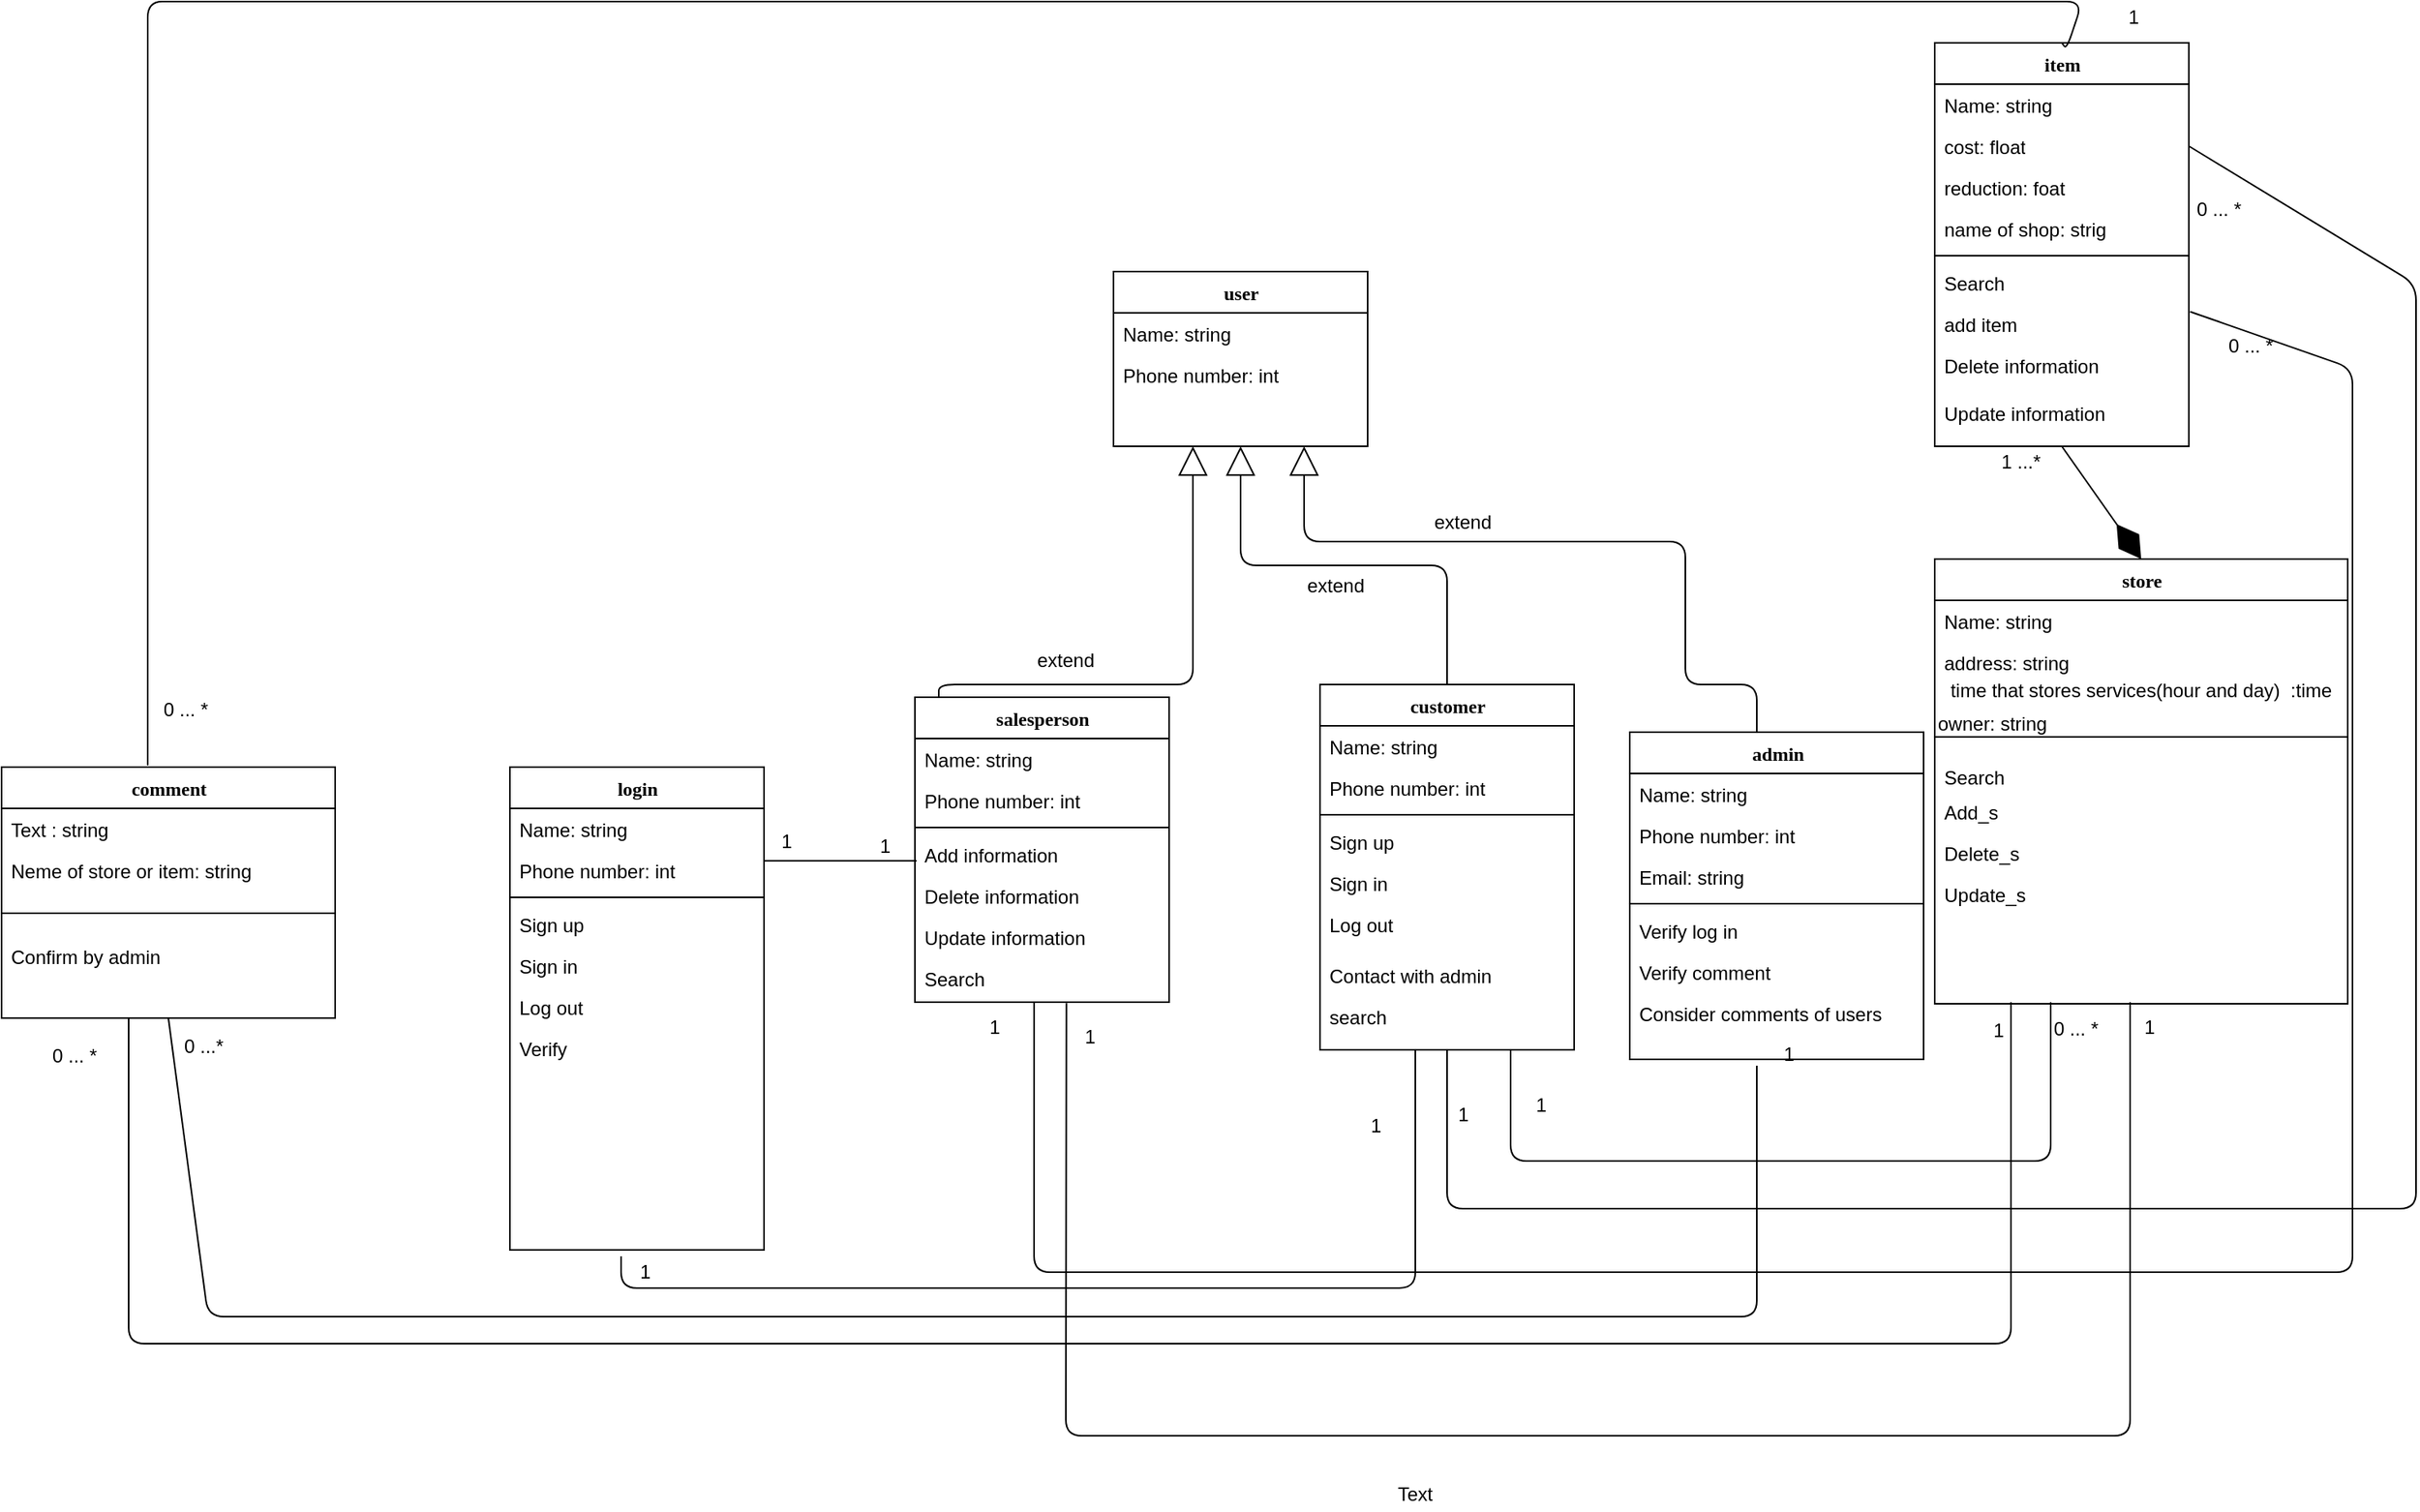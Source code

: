 <mxfile version="10.8.7" type="github"><diagram name="Page-1" id="9f46799a-70d6-7492-0946-bef42562c5a5"><mxGraphModel dx="1535" dy="638" grid="1" gridSize="10" guides="1" tooltips="1" connect="1" arrows="1" fold="1" page="1" pageScale="1" pageWidth="1100" pageHeight="850" background="#ffffff" math="0" shadow="0"><root><mxCell id="0"/><mxCell id="1" parent="0"/><mxCell id="78961159f06e98e8-43" value="user" style="swimlane;html=1;fontStyle=1;align=center;verticalAlign=top;childLayout=stackLayout;horizontal=1;startSize=26;horizontalStack=0;resizeParent=1;resizeLast=0;collapsible=1;marginBottom=0;swimlaneFillColor=#ffffff;rounded=0;shadow=0;comic=0;labelBackgroundColor=none;strokeColor=#000000;strokeWidth=1;fillColor=none;fontFamily=Verdana;fontSize=12;fontColor=#000000;" parent="1" vertex="1"><mxGeometry x="740" y="170" width="160" height="110" as="geometry"/></mxCell><mxCell id="78961159f06e98e8-44" value="Name: string" style="text;html=1;strokeColor=none;fillColor=none;align=left;verticalAlign=top;spacingLeft=4;spacingRight=4;whiteSpace=wrap;overflow=hidden;rotatable=0;points=[[0,0.5],[1,0.5]];portConstraint=eastwest;" parent="78961159f06e98e8-43" vertex="1"><mxGeometry y="26" width="160" height="26" as="geometry"/></mxCell><mxCell id="78961159f06e98e8-45" value="Phone number: int" style="text;html=1;strokeColor=none;fillColor=none;align=left;verticalAlign=top;spacingLeft=4;spacingRight=4;whiteSpace=wrap;overflow=hidden;rotatable=0;points=[[0,0.5],[1,0.5]];portConstraint=eastwest;" parent="78961159f06e98e8-43" vertex="1"><mxGeometry y="52" width="160" height="26" as="geometry"/></mxCell><mxCell id="78961159f06e98e8-56" value="comment" style="swimlane;html=1;fontStyle=1;align=center;verticalAlign=top;childLayout=stackLayout;horizontal=1;startSize=26;horizontalStack=0;resizeParent=1;resizeLast=0;collapsible=1;marginBottom=0;swimlaneFillColor=#ffffff;rounded=0;shadow=0;comic=0;labelBackgroundColor=none;strokeColor=#000000;strokeWidth=1;fillColor=none;fontFamily=Verdana;fontSize=12;fontColor=#000000;" parent="1" vertex="1"><mxGeometry x="40" y="482" width="210" height="158" as="geometry"/></mxCell><mxCell id="78961159f06e98e8-57" value="Text : string" style="text;html=1;strokeColor=none;fillColor=none;align=left;verticalAlign=top;spacingLeft=4;spacingRight=4;whiteSpace=wrap;overflow=hidden;rotatable=0;points=[[0,0.5],[1,0.5]];portConstraint=eastwest;" parent="78961159f06e98e8-56" vertex="1"><mxGeometry y="26" width="210" height="26" as="geometry"/></mxCell><mxCell id="78961159f06e98e8-58" value="Neme of store or item: string" style="text;html=1;strokeColor=none;fillColor=none;align=left;verticalAlign=top;spacingLeft=4;spacingRight=4;whiteSpace=wrap;overflow=hidden;rotatable=0;points=[[0,0.5],[1,0.5]];portConstraint=eastwest;" parent="78961159f06e98e8-56" vertex="1"><mxGeometry y="52" width="210" height="26" as="geometry"/></mxCell><mxCell id="78961159f06e98e8-64" value="" style="line;html=1;strokeWidth=1;fillColor=none;align=left;verticalAlign=middle;spacingTop=-1;spacingLeft=3;spacingRight=3;rotatable=0;labelPosition=right;points=[];portConstraint=eastwest;" parent="78961159f06e98e8-56" vertex="1"><mxGeometry y="78" width="210" height="28" as="geometry"/></mxCell><mxCell id="78961159f06e98e8-66" value="Confirm by admin" style="text;html=1;strokeColor=none;fillColor=none;align=left;verticalAlign=top;spacingLeft=4;spacingRight=4;whiteSpace=wrap;overflow=hidden;rotatable=0;points=[[0,0.5],[1,0.5]];portConstraint=eastwest;" parent="78961159f06e98e8-56" vertex="1"><mxGeometry y="106" width="210" height="26" as="geometry"/></mxCell><mxCell id="78961159f06e98e8-69" value="login" style="swimlane;html=1;fontStyle=1;align=center;verticalAlign=top;childLayout=stackLayout;horizontal=1;startSize=26;horizontalStack=0;resizeParent=1;resizeLast=0;collapsible=1;marginBottom=0;swimlaneFillColor=#ffffff;rounded=0;shadow=0;comic=0;labelBackgroundColor=none;strokeColor=#000000;strokeWidth=1;fillColor=none;fontFamily=Verdana;fontSize=12;fontColor=#000000;" parent="1" vertex="1"><mxGeometry x="360" y="482.0" width="160" height="304" as="geometry"/></mxCell><mxCell id="78961159f06e98e8-70" value="Name: string" style="text;html=1;strokeColor=none;fillColor=none;align=left;verticalAlign=top;spacingLeft=4;spacingRight=4;whiteSpace=wrap;overflow=hidden;rotatable=0;points=[[0,0.5],[1,0.5]];portConstraint=eastwest;" parent="78961159f06e98e8-69" vertex="1"><mxGeometry y="26" width="160" height="26" as="geometry"/></mxCell><mxCell id="78961159f06e98e8-71" value="Phone number: int" style="text;html=1;strokeColor=none;fillColor=none;align=left;verticalAlign=top;spacingLeft=4;spacingRight=4;whiteSpace=wrap;overflow=hidden;rotatable=0;points=[[0,0.5],[1,0.5]];portConstraint=eastwest;" parent="78961159f06e98e8-69" vertex="1"><mxGeometry y="52" width="160" height="26" as="geometry"/></mxCell><mxCell id="78961159f06e98e8-77" value="" style="line;html=1;strokeWidth=1;fillColor=none;align=left;verticalAlign=middle;spacingTop=-1;spacingLeft=3;spacingRight=3;rotatable=0;labelPosition=right;points=[];portConstraint=eastwest;" parent="78961159f06e98e8-69" vertex="1"><mxGeometry y="78" width="160" height="8" as="geometry"/></mxCell><mxCell id="78961159f06e98e8-78" value="Sign up" style="text;html=1;strokeColor=none;fillColor=none;align=left;verticalAlign=top;spacingLeft=4;spacingRight=4;whiteSpace=wrap;overflow=hidden;rotatable=0;points=[[0,0.5],[1,0.5]];portConstraint=eastwest;" parent="78961159f06e98e8-69" vertex="1"><mxGeometry y="86" width="160" height="26" as="geometry"/></mxCell><mxCell id="78961159f06e98e8-79" value="Sign in" style="text;html=1;strokeColor=none;fillColor=none;align=left;verticalAlign=top;spacingLeft=4;spacingRight=4;whiteSpace=wrap;overflow=hidden;rotatable=0;points=[[0,0.5],[1,0.5]];portConstraint=eastwest;" parent="78961159f06e98e8-69" vertex="1"><mxGeometry y="112" width="160" height="26" as="geometry"/></mxCell><mxCell id="78961159f06e98e8-80" value="Log out" style="text;html=1;strokeColor=none;fillColor=none;align=left;verticalAlign=top;spacingLeft=4;spacingRight=4;whiteSpace=wrap;overflow=hidden;rotatable=0;points=[[0,0.5],[1,0.5]];portConstraint=eastwest;" parent="78961159f06e98e8-69" vertex="1"><mxGeometry y="138" width="160" height="26" as="geometry"/></mxCell><mxCell id="78961159f06e98e8-81" value="Verify" style="text;html=1;strokeColor=none;fillColor=none;align=left;verticalAlign=top;spacingLeft=4;spacingRight=4;whiteSpace=wrap;overflow=hidden;rotatable=0;points=[[0,0.5],[1,0.5]];portConstraint=eastwest;" parent="78961159f06e98e8-69" vertex="1"><mxGeometry y="164" width="160" height="26" as="geometry"/></mxCell><mxCell id="78961159f06e98e8-128" style="edgeStyle=orthogonalEdgeStyle;html=1;labelBackgroundColor=none;startFill=0;startSize=8;endArrow=block;endFill=0;endSize=16;fontFamily=Verdana;fontSize=12;" parent="1" source="78961159f06e98e8-82" target="78961159f06e98e8-43" edge="1"><mxGeometry relative="1" as="geometry"><Array as="points"><mxPoint x="630" y="430"/><mxPoint x="790" y="430"/></Array></mxGeometry></mxCell><mxCell id="78961159f06e98e8-82" value="&lt;span&gt;salesperson&lt;/span&gt;" style="swimlane;html=1;fontStyle=1;align=center;verticalAlign=top;childLayout=stackLayout;horizontal=1;startSize=26;horizontalStack=0;resizeParent=1;resizeLast=0;collapsible=1;marginBottom=0;swimlaneFillColor=#ffffff;rounded=0;shadow=0;comic=0;labelBackgroundColor=none;strokeColor=#000000;strokeWidth=1;fillColor=none;fontFamily=Verdana;fontSize=12;fontColor=#000000;" parent="1" vertex="1"><mxGeometry x="615" y="438" width="160" height="192" as="geometry"/></mxCell><mxCell id="78961159f06e98e8-83" value="Name: string" style="text;html=1;strokeColor=none;fillColor=none;align=left;verticalAlign=top;spacingLeft=4;spacingRight=4;whiteSpace=wrap;overflow=hidden;rotatable=0;points=[[0,0.5],[1,0.5]];portConstraint=eastwest;" parent="78961159f06e98e8-82" vertex="1"><mxGeometry y="26" width="160" height="26" as="geometry"/></mxCell><mxCell id="78961159f06e98e8-84" value="Phone number: int" style="text;html=1;strokeColor=none;fillColor=none;align=left;verticalAlign=top;spacingLeft=4;spacingRight=4;whiteSpace=wrap;overflow=hidden;rotatable=0;points=[[0,0.5],[1,0.5]];portConstraint=eastwest;" parent="78961159f06e98e8-82" vertex="1"><mxGeometry y="52" width="160" height="26" as="geometry"/></mxCell><mxCell id="78961159f06e98e8-90" value="" style="line;html=1;strokeWidth=1;fillColor=none;align=left;verticalAlign=middle;spacingTop=-1;spacingLeft=3;spacingRight=3;rotatable=0;labelPosition=right;points=[];portConstraint=eastwest;" parent="78961159f06e98e8-82" vertex="1"><mxGeometry y="78" width="160" height="8" as="geometry"/></mxCell><mxCell id="78961159f06e98e8-91" value="Add information" style="text;html=1;strokeColor=none;fillColor=none;align=left;verticalAlign=top;spacingLeft=4;spacingRight=4;whiteSpace=wrap;overflow=hidden;rotatable=0;points=[[0,0.5],[1,0.5]];portConstraint=eastwest;" parent="78961159f06e98e8-82" vertex="1"><mxGeometry y="86" width="160" height="26" as="geometry"/></mxCell><mxCell id="78961159f06e98e8-94" value="Delete information&amp;nbsp;" style="text;html=1;strokeColor=none;fillColor=none;align=left;verticalAlign=top;spacingLeft=4;spacingRight=4;whiteSpace=wrap;overflow=hidden;rotatable=0;points=[[0,0.5],[1,0.5]];portConstraint=eastwest;" parent="78961159f06e98e8-82" vertex="1"><mxGeometry y="112" width="160" height="26" as="geometry"/></mxCell><mxCell id="QIvD7RXVzJK-XCh3ht9E-83" value="Update information" style="text;html=1;strokeColor=none;fillColor=none;align=left;verticalAlign=top;spacingLeft=4;spacingRight=4;whiteSpace=wrap;overflow=hidden;rotatable=0;points=[[0,0.5],[1,0.5]];portConstraint=eastwest;" parent="78961159f06e98e8-82" vertex="1"><mxGeometry y="138" width="160" height="26" as="geometry"/></mxCell><mxCell id="QIvD7RXVzJK-XCh3ht9E-82" value="Search" style="text;html=1;strokeColor=none;fillColor=none;align=left;verticalAlign=top;spacingLeft=4;spacingRight=4;whiteSpace=wrap;overflow=hidden;rotatable=0;points=[[0,0.5],[1,0.5]];portConstraint=eastwest;" parent="78961159f06e98e8-82" vertex="1"><mxGeometry y="164" width="160" height="26" as="geometry"/></mxCell><mxCell id="78961159f06e98e8-127" style="edgeStyle=orthogonalEdgeStyle;html=1;labelBackgroundColor=none;startFill=0;startSize=8;endArrow=block;endFill=0;endSize=16;fontFamily=Verdana;fontSize=12;" parent="1" source="78961159f06e98e8-95" target="78961159f06e98e8-43" edge="1"><mxGeometry relative="1" as="geometry"/></mxCell><mxCell id="78961159f06e98e8-95" value="customer" style="swimlane;html=1;fontStyle=1;align=center;verticalAlign=top;childLayout=stackLayout;horizontal=1;startSize=26;horizontalStack=0;resizeParent=1;resizeLast=0;collapsible=1;marginBottom=0;swimlaneFillColor=#ffffff;rounded=0;shadow=0;comic=0;labelBackgroundColor=none;strokeColor=#000000;strokeWidth=1;fillColor=none;fontFamily=Verdana;fontSize=12;fontColor=#000000;" parent="1" vertex="1"><mxGeometry x="870" y="430" width="160" height="230" as="geometry"/></mxCell><mxCell id="78961159f06e98e8-96" value="Name: string" style="text;html=1;strokeColor=none;fillColor=none;align=left;verticalAlign=top;spacingLeft=4;spacingRight=4;whiteSpace=wrap;overflow=hidden;rotatable=0;points=[[0,0.5],[1,0.5]];portConstraint=eastwest;" parent="78961159f06e98e8-95" vertex="1"><mxGeometry y="26" width="160" height="26" as="geometry"/></mxCell><mxCell id="78961159f06e98e8-97" value="Phone number: int" style="text;html=1;strokeColor=none;fillColor=none;align=left;verticalAlign=top;spacingLeft=4;spacingRight=4;whiteSpace=wrap;overflow=hidden;rotatable=0;points=[[0,0.5],[1,0.5]];portConstraint=eastwest;" parent="78961159f06e98e8-95" vertex="1"><mxGeometry y="52" width="160" height="26" as="geometry"/></mxCell><mxCell id="78961159f06e98e8-103" value="" style="line;html=1;strokeWidth=1;fillColor=none;align=left;verticalAlign=middle;spacingTop=-1;spacingLeft=3;spacingRight=3;rotatable=0;labelPosition=right;points=[];portConstraint=eastwest;" parent="78961159f06e98e8-95" vertex="1"><mxGeometry y="78" width="160" height="8" as="geometry"/></mxCell><mxCell id="78961159f06e98e8-104" value="Sign up" style="text;html=1;strokeColor=none;fillColor=none;align=left;verticalAlign=top;spacingLeft=4;spacingRight=4;whiteSpace=wrap;overflow=hidden;rotatable=0;points=[[0,0.5],[1,0.5]];portConstraint=eastwest;" parent="78961159f06e98e8-95" vertex="1"><mxGeometry y="86" width="160" height="26" as="geometry"/></mxCell><mxCell id="QIvD7RXVzJK-XCh3ht9E-78" value="Sign in" style="text;html=1;strokeColor=none;fillColor=none;align=left;verticalAlign=top;spacingLeft=4;spacingRight=4;whiteSpace=wrap;overflow=hidden;rotatable=0;points=[[0,0.5],[1,0.5]];portConstraint=eastwest;" parent="78961159f06e98e8-95" vertex="1"><mxGeometry y="112" width="160" height="26" as="geometry"/></mxCell><mxCell id="QIvD7RXVzJK-XCh3ht9E-79" value="Log out" style="text;html=1;strokeColor=none;fillColor=none;align=left;verticalAlign=top;spacingLeft=4;spacingRight=4;whiteSpace=wrap;overflow=hidden;rotatable=0;points=[[0,0.5],[1,0.5]];portConstraint=eastwest;" parent="78961159f06e98e8-95" vertex="1"><mxGeometry y="138" width="160" height="32" as="geometry"/></mxCell><mxCell id="QIvD7RXVzJK-XCh3ht9E-80" value="Contact with admin&amp;nbsp;" style="text;html=1;strokeColor=none;fillColor=none;align=left;verticalAlign=top;spacingLeft=4;spacingRight=4;whiteSpace=wrap;overflow=hidden;rotatable=0;points=[[0,0.5],[1,0.5]];portConstraint=eastwest;" parent="78961159f06e98e8-95" vertex="1"><mxGeometry y="170" width="160" height="26" as="geometry"/></mxCell><mxCell id="QIvD7RXVzJK-XCh3ht9E-81" value="search" style="text;html=1;strokeColor=none;fillColor=none;align=left;verticalAlign=top;spacingLeft=4;spacingRight=4;whiteSpace=wrap;overflow=hidden;rotatable=0;points=[[0,0.5],[1,0.5]];portConstraint=eastwest;" parent="78961159f06e98e8-95" vertex="1"><mxGeometry y="196" width="160" height="26" as="geometry"/></mxCell><mxCell id="78961159f06e98e8-126" style="edgeStyle=orthogonalEdgeStyle;html=1;labelBackgroundColor=none;startFill=0;startSize=8;endArrow=block;endFill=0;endSize=16;fontFamily=Verdana;fontSize=12;entryX=0.75;entryY=1;entryDx=0;entryDy=0;" parent="1" source="78961159f06e98e8-108" target="78961159f06e98e8-43" edge="1"><mxGeometry relative="1" as="geometry"><Array as="points"><mxPoint x="1145" y="430"/><mxPoint x="1100" y="430"/><mxPoint x="1100" y="340"/><mxPoint x="860" y="340"/></Array><mxPoint x="1100" y="310" as="targetPoint"/></mxGeometry></mxCell><mxCell id="78961159f06e98e8-108" value="admin" style="swimlane;html=1;fontStyle=1;align=center;verticalAlign=top;childLayout=stackLayout;horizontal=1;startSize=26;horizontalStack=0;resizeParent=1;resizeLast=0;collapsible=1;marginBottom=0;swimlaneFillColor=#ffffff;rounded=0;shadow=0;comic=0;labelBackgroundColor=none;strokeColor=#000000;strokeWidth=1;fillColor=none;fontFamily=Verdana;fontSize=12;fontColor=#000000;" parent="1" vertex="1"><mxGeometry x="1065" y="460" width="185" height="206" as="geometry"/></mxCell><mxCell id="78961159f06e98e8-109" value="Name: string" style="text;html=1;strokeColor=none;fillColor=none;align=left;verticalAlign=top;spacingLeft=4;spacingRight=4;whiteSpace=wrap;overflow=hidden;rotatable=0;points=[[0,0.5],[1,0.5]];portConstraint=eastwest;" parent="78961159f06e98e8-108" vertex="1"><mxGeometry y="26" width="185" height="26" as="geometry"/></mxCell><mxCell id="QIvD7RXVzJK-XCh3ht9E-76" value="Phone number: int" style="text;html=1;strokeColor=none;fillColor=none;align=left;verticalAlign=top;spacingLeft=4;spacingRight=4;whiteSpace=wrap;overflow=hidden;rotatable=0;points=[[0,0.5],[1,0.5]];portConstraint=eastwest;" parent="78961159f06e98e8-108" vertex="1"><mxGeometry y="52" width="185" height="26" as="geometry"/></mxCell><mxCell id="78961159f06e98e8-110" value="Email: string" style="text;html=1;strokeColor=none;fillColor=none;align=left;verticalAlign=top;spacingLeft=4;spacingRight=4;whiteSpace=wrap;overflow=hidden;rotatable=0;points=[[0,0.5],[1,0.5]];portConstraint=eastwest;" parent="78961159f06e98e8-108" vertex="1"><mxGeometry y="78" width="185" height="26" as="geometry"/></mxCell><mxCell id="78961159f06e98e8-116" value="" style="line;html=1;strokeWidth=1;fillColor=none;align=left;verticalAlign=middle;spacingTop=-1;spacingLeft=3;spacingRight=3;rotatable=0;labelPosition=right;points=[];portConstraint=eastwest;" parent="78961159f06e98e8-108" vertex="1"><mxGeometry y="104" width="185" height="8" as="geometry"/></mxCell><mxCell id="78961159f06e98e8-117" value="Verify log in&amp;nbsp;" style="text;html=1;strokeColor=none;fillColor=none;align=left;verticalAlign=top;spacingLeft=4;spacingRight=4;whiteSpace=wrap;overflow=hidden;rotatable=0;points=[[0,0.5],[1,0.5]];portConstraint=eastwest;" parent="78961159f06e98e8-108" vertex="1"><mxGeometry y="112" width="185" height="26" as="geometry"/></mxCell><mxCell id="78961159f06e98e8-120" value="Verify comment" style="text;html=1;strokeColor=none;fillColor=none;align=left;verticalAlign=top;spacingLeft=4;spacingRight=4;whiteSpace=wrap;overflow=hidden;rotatable=0;points=[[0,0.5],[1,0.5]];portConstraint=eastwest;" parent="78961159f06e98e8-108" vertex="1"><mxGeometry y="138" width="185" height="26" as="geometry"/></mxCell><mxCell id="QIvD7RXVzJK-XCh3ht9E-77" value="Consider comments of users&amp;nbsp;" style="text;html=1;strokeColor=none;fillColor=none;align=left;verticalAlign=top;spacingLeft=4;spacingRight=4;whiteSpace=wrap;overflow=hidden;rotatable=0;points=[[0,0.5],[1,0.5]];portConstraint=eastwest;" parent="78961159f06e98e8-108" vertex="1"><mxGeometry y="164" width="185" height="26" as="geometry"/></mxCell><mxCell id="sHdaOIg7jALy8A1uufnb-1" value="store" style="swimlane;html=1;fontStyle=1;align=center;verticalAlign=top;childLayout=stackLayout;horizontal=1;startSize=26;horizontalStack=0;resizeParent=1;resizeLast=0;collapsible=1;marginBottom=0;swimlaneFillColor=#ffffff;rounded=0;shadow=0;comic=0;labelBackgroundColor=none;strokeColor=#000000;strokeWidth=1;fillColor=none;fontFamily=Verdana;fontSize=12;fontColor=#000000;" parent="1" vertex="1"><mxGeometry x="1257" y="351" width="260" height="280" as="geometry"/></mxCell><mxCell id="sHdaOIg7jALy8A1uufnb-2" value="Name: string&amp;nbsp;" style="text;html=1;strokeColor=none;fillColor=none;align=left;verticalAlign=top;spacingLeft=4;spacingRight=4;whiteSpace=wrap;overflow=hidden;rotatable=0;points=[[0,0.5],[1,0.5]];portConstraint=eastwest;" parent="sHdaOIg7jALy8A1uufnb-1" vertex="1"><mxGeometry y="26" width="260" height="26" as="geometry"/></mxCell><mxCell id="sHdaOIg7jALy8A1uufnb-3" value="address: string&lt;br&gt;&lt;br&gt;&lt;br&gt;&lt;br&gt;" style="text;html=1;strokeColor=none;fillColor=none;align=left;verticalAlign=top;spacingLeft=4;spacingRight=4;whiteSpace=wrap;overflow=hidden;rotatable=0;points=[[0,0.5],[1,0.5]];portConstraint=eastwest;" parent="sHdaOIg7jALy8A1uufnb-1" vertex="1"><mxGeometry y="52" width="260" height="28" as="geometry"/></mxCell><mxCell id="QIvD7RXVzJK-XCh3ht9E-44" value="&lt;div style=&quot;text-align: right&quot;&gt;&lt;span style=&quot;text-align: left&quot;&gt;time that stores services(hour and day)&amp;nbsp; :time&lt;/span&gt;&lt;br&gt;&lt;/div&gt;&lt;div style=&quot;text-align: right&quot;&gt;&lt;br&gt;&lt;/div&gt;" style="text;html=1;strokeColor=none;fillColor=none;align=center;verticalAlign=middle;whiteSpace=wrap;rounded=0;" parent="sHdaOIg7jALy8A1uufnb-1" vertex="1"><mxGeometry y="80" width="260" height="20" as="geometry"/></mxCell><mxCell id="sHdaOIg7jALy8A1uufnb-4" value="" style="line;html=1;strokeWidth=1;fillColor=none;align=left;verticalAlign=middle;spacingTop=-1;spacingLeft=3;spacingRight=3;rotatable=0;labelPosition=right;points=[];portConstraint=eastwest;" parent="sHdaOIg7jALy8A1uufnb-1" vertex="1"><mxGeometry y="100" width="260" height="24" as="geometry"/></mxCell><mxCell id="sHdaOIg7jALy8A1uufnb-5" value="Search" style="text;html=1;strokeColor=none;fillColor=none;align=left;verticalAlign=top;spacingLeft=4;spacingRight=4;whiteSpace=wrap;overflow=hidden;rotatable=0;points=[[0,0.5],[1,0.5]];portConstraint=eastwest;" parent="sHdaOIg7jALy8A1uufnb-1" vertex="1"><mxGeometry y="124" width="260" height="22" as="geometry"/></mxCell><mxCell id="sHdaOIg7jALy8A1uufnb-6" value="Add_s" style="text;html=1;strokeColor=none;fillColor=none;align=left;verticalAlign=top;spacingLeft=4;spacingRight=4;whiteSpace=wrap;overflow=hidden;rotatable=0;points=[[0,0.5],[1,0.5]];portConstraint=eastwest;" parent="sHdaOIg7jALy8A1uufnb-1" vertex="1"><mxGeometry y="146" width="260" height="26" as="geometry"/></mxCell><mxCell id="QIvD7RXVzJK-XCh3ht9E-49" value="Delete_s" style="text;html=1;strokeColor=none;fillColor=none;align=left;verticalAlign=top;spacingLeft=4;spacingRight=4;whiteSpace=wrap;overflow=hidden;rotatable=0;points=[[0,0.5],[1,0.5]];portConstraint=eastwest;" parent="sHdaOIg7jALy8A1uufnb-1" vertex="1"><mxGeometry y="172" width="260" height="26" as="geometry"/></mxCell><mxCell id="QIvD7RXVzJK-XCh3ht9E-48" value="Update_s" style="text;html=1;strokeColor=none;fillColor=none;align=left;verticalAlign=top;spacingLeft=4;spacingRight=4;whiteSpace=wrap;overflow=hidden;rotatable=0;points=[[0,0.5],[1,0.5]];portConstraint=eastwest;" parent="sHdaOIg7jALy8A1uufnb-1" vertex="1"><mxGeometry y="198" width="260" height="26" as="geometry"/></mxCell><mxCell id="sHdaOIg7jALy8A1uufnb-7" value="item" style="swimlane;html=1;fontStyle=1;align=center;verticalAlign=top;childLayout=stackLayout;horizontal=1;startSize=26;horizontalStack=0;resizeParent=1;resizeLast=0;collapsible=1;marginBottom=0;swimlaneFillColor=#ffffff;rounded=0;shadow=0;comic=0;labelBackgroundColor=none;strokeColor=#000000;strokeWidth=1;fillColor=none;fontFamily=Verdana;fontSize=12;fontColor=#000000;" parent="1" vertex="1"><mxGeometry x="1257" y="26" width="160" height="254" as="geometry"/></mxCell><mxCell id="sHdaOIg7jALy8A1uufnb-8" value="Name: string&amp;nbsp;" style="text;html=1;strokeColor=none;fillColor=none;align=left;verticalAlign=top;spacingLeft=4;spacingRight=4;whiteSpace=wrap;overflow=hidden;rotatable=0;points=[[0,0.5],[1,0.5]];portConstraint=eastwest;" parent="sHdaOIg7jALy8A1uufnb-7" vertex="1"><mxGeometry y="26" width="160" height="26" as="geometry"/></mxCell><mxCell id="sHdaOIg7jALy8A1uufnb-9" value="cost: float" style="text;html=1;strokeColor=none;fillColor=none;align=left;verticalAlign=top;spacingLeft=4;spacingRight=4;whiteSpace=wrap;overflow=hidden;rotatable=0;points=[[0,0.5],[1,0.5]];portConstraint=eastwest;" parent="sHdaOIg7jALy8A1uufnb-7" vertex="1"><mxGeometry y="52" width="160" height="26" as="geometry"/></mxCell><mxCell id="QIvD7RXVzJK-XCh3ht9E-52" value="reduction: foat" style="text;html=1;strokeColor=none;fillColor=none;align=left;verticalAlign=top;spacingLeft=4;spacingRight=4;whiteSpace=wrap;overflow=hidden;rotatable=0;points=[[0,0.5],[1,0.5]];portConstraint=eastwest;" parent="sHdaOIg7jALy8A1uufnb-7" vertex="1"><mxGeometry y="78" width="160" height="26" as="geometry"/></mxCell><mxCell id="QIvD7RXVzJK-XCh3ht9E-58" value="name of shop: strig" style="text;html=1;strokeColor=none;fillColor=none;align=left;verticalAlign=top;spacingLeft=4;spacingRight=4;whiteSpace=wrap;overflow=hidden;rotatable=0;points=[[0,0.5],[1,0.5]];portConstraint=eastwest;" parent="sHdaOIg7jALy8A1uufnb-7" vertex="1"><mxGeometry y="104" width="160" height="26" as="geometry"/></mxCell><mxCell id="sHdaOIg7jALy8A1uufnb-10" value="" style="line;html=1;strokeWidth=1;fillColor=none;align=left;verticalAlign=middle;spacingTop=-1;spacingLeft=3;spacingRight=3;rotatable=0;labelPosition=right;points=[];portConstraint=eastwest;" parent="sHdaOIg7jALy8A1uufnb-7" vertex="1"><mxGeometry y="130" width="160" height="8" as="geometry"/></mxCell><mxCell id="sHdaOIg7jALy8A1uufnb-11" value="Search&amp;nbsp;" style="text;html=1;strokeColor=none;fillColor=none;align=left;verticalAlign=top;spacingLeft=4;spacingRight=4;whiteSpace=wrap;overflow=hidden;rotatable=0;points=[[0,0.5],[1,0.5]];portConstraint=eastwest;" parent="sHdaOIg7jALy8A1uufnb-7" vertex="1"><mxGeometry y="138" width="160" height="26" as="geometry"/></mxCell><mxCell id="sHdaOIg7jALy8A1uufnb-12" value="add item" style="text;html=1;strokeColor=none;fillColor=none;align=left;verticalAlign=top;spacingLeft=4;spacingRight=4;whiteSpace=wrap;overflow=hidden;rotatable=0;points=[[0,0.5],[1,0.5]];portConstraint=eastwest;" parent="sHdaOIg7jALy8A1uufnb-7" vertex="1"><mxGeometry y="164" width="160" height="26" as="geometry"/></mxCell><mxCell id="QIvD7RXVzJK-XCh3ht9E-72" value="Delete information" style="text;html=1;strokeColor=none;fillColor=none;align=left;verticalAlign=top;spacingLeft=4;spacingRight=4;whiteSpace=wrap;overflow=hidden;rotatable=0;points=[[0,0.5],[1,0.5]];portConstraint=eastwest;" parent="sHdaOIg7jALy8A1uufnb-7" vertex="1"><mxGeometry y="190" width="160" height="30" as="geometry"/></mxCell><mxCell id="QIvD7RXVzJK-XCh3ht9E-70" value="Update information&amp;nbsp;" style="text;html=1;strokeColor=none;fillColor=none;align=left;verticalAlign=top;spacingLeft=4;spacingRight=4;whiteSpace=wrap;overflow=hidden;rotatable=0;points=[[0,0.5],[1,0.5]];portConstraint=eastwest;" parent="sHdaOIg7jALy8A1uufnb-7" vertex="1"><mxGeometry y="220" width="160" height="30" as="geometry"/></mxCell><mxCell id="sHdaOIg7jALy8A1uufnb-25" value="" style="endArrow=diamondThin;endFill=1;endSize=24;html=1;entryX=0.5;entryY=0;entryDx=0;entryDy=0;exitX=0.5;exitY=1;exitDx=0;exitDy=0;" parent="1" source="sHdaOIg7jALy8A1uufnb-7" target="sHdaOIg7jALy8A1uufnb-1" edge="1"><mxGeometry width="160" relative="1" as="geometry"><mxPoint x="1240" y="370" as="sourcePoint"/><mxPoint x="1400" y="370" as="targetPoint"/></mxGeometry></mxCell><mxCell id="sHdaOIg7jALy8A1uufnb-26" value="1 ...*" style="text;html=1;resizable=0;points=[];autosize=1;align=left;verticalAlign=top;spacingTop=-4;" parent="1" vertex="1"><mxGeometry x="1297" y="280" width="40" height="20" as="geometry"/></mxCell><mxCell id="sHdaOIg7jALy8A1uufnb-28" value="" style="endArrow=none;html=1;exitX=0.5;exitY=1;exitDx=0;exitDy=0;entryX=1;entryY=0.5;entryDx=0;entryDy=0;" parent="1" source="78961159f06e98e8-95" target="sHdaOIg7jALy8A1uufnb-9" edge="1"><mxGeometry width="50" height="50" relative="1" as="geometry"><mxPoint x="1420" y="717" as="sourcePoint"/><mxPoint x="1490" y="270" as="targetPoint"/><Array as="points"><mxPoint x="950" y="760"/><mxPoint x="1560" y="760"/><mxPoint x="1560" y="178"/></Array></mxGeometry></mxCell><mxCell id="QIvD7RXVzJK-XCh3ht9E-1" value="extend" style="text;html=1;resizable=0;points=[];autosize=1;align=left;verticalAlign=top;spacingTop=-4;" parent="1" vertex="1"><mxGeometry x="940" y="318" width="50" height="20" as="geometry"/></mxCell><mxCell id="QIvD7RXVzJK-XCh3ht9E-2" value="extend" style="text;html=1;resizable=0;points=[];autosize=1;align=left;verticalAlign=top;spacingTop=-4;" parent="1" vertex="1"><mxGeometry x="690" y="405" width="50" height="20" as="geometry"/></mxCell><mxCell id="QIvD7RXVzJK-XCh3ht9E-3" value="extend" style="text;html=1;resizable=0;points=[];autosize=1;align=left;verticalAlign=top;spacingTop=-4;" parent="1" vertex="1"><mxGeometry x="860" y="358" width="50" height="20" as="geometry"/></mxCell><mxCell id="QIvD7RXVzJK-XCh3ht9E-5" value="1" style="text;html=1;resizable=0;points=[];autosize=1;align=left;verticalAlign=top;spacingTop=-4;" parent="1" vertex="1"><mxGeometry x="955" y="691" width="20" height="20" as="geometry"/></mxCell><mxCell id="QIvD7RXVzJK-XCh3ht9E-6" value="0 ... *" style="text;html=1;resizable=0;points=[];autosize=1;align=left;verticalAlign=top;spacingTop=-4;" parent="1" vertex="1"><mxGeometry x="1420" y="121" width="40" height="20" as="geometry"/></mxCell><mxCell id="QIvD7RXVzJK-XCh3ht9E-7" value="" style="endArrow=none;html=1;exitX=0.75;exitY=1;exitDx=0;exitDy=0;" parent="1" source="78961159f06e98e8-95" edge="1"><mxGeometry width="50" height="50" relative="1" as="geometry"><mxPoint x="1075" y="719" as="sourcePoint"/><mxPoint x="1330" y="630" as="targetPoint"/><Array as="points"><mxPoint x="990" y="730"/><mxPoint x="1330" y="730"/></Array></mxGeometry></mxCell><mxCell id="QIvD7RXVzJK-XCh3ht9E-8" value="" style="endArrow=none;html=1;exitX=0.5;exitY=1;exitDx=0;exitDy=0;" parent="1" source="78961159f06e98e8-56" edge="1"><mxGeometry width="50" height="50" relative="1" as="geometry"><mxPoint x="170" y="770" as="sourcePoint"/><mxPoint x="1145" y="670" as="targetPoint"/><Array as="points"><mxPoint x="170" y="828"/><mxPoint x="1145" y="828"/></Array></mxGeometry></mxCell><mxCell id="QIvD7RXVzJK-XCh3ht9E-10" value="1" style="text;html=1;resizable=0;points=[];autosize=1;align=left;verticalAlign=top;spacingTop=-4;" parent="1" vertex="1"><mxGeometry x="1004" y="685" width="20" height="20" as="geometry"/></mxCell><mxCell id="QIvD7RXVzJK-XCh3ht9E-11" value="0 ... *" style="text;html=1;resizable=0;points=[];autosize=1;align=left;verticalAlign=top;spacingTop=-4;" parent="1" vertex="1"><mxGeometry x="1330" y="637" width="40" height="20" as="geometry"/></mxCell><mxCell id="QIvD7RXVzJK-XCh3ht9E-12" value="" style="endArrow=none;html=1;entryX=1.005;entryY=0.202;entryDx=0;entryDy=0;entryPerimeter=0;exitX=0.469;exitY=1.077;exitDx=0;exitDy=0;exitPerimeter=0;" parent="1" source="QIvD7RXVzJK-XCh3ht9E-82" target="sHdaOIg7jALy8A1uufnb-12" edge="1"><mxGeometry width="50" height="50" relative="1" as="geometry"><mxPoint x="690" y="710" as="sourcePoint"/><mxPoint x="1430" y="188" as="targetPoint"/><Array as="points"><mxPoint x="690" y="800"/><mxPoint x="970" y="800"/><mxPoint x="1520" y="800"/><mxPoint x="1520" y="231"/></Array></mxGeometry></mxCell><mxCell id="QIvD7RXVzJK-XCh3ht9E-13" value="1" style="text;html=1;resizable=0;points=[];autosize=1;align=left;verticalAlign=top;spacingTop=-4;" parent="1" vertex="1"><mxGeometry x="660" y="636" width="20" height="20" as="geometry"/></mxCell><mxCell id="QIvD7RXVzJK-XCh3ht9E-14" value="0 ... *" style="text;html=1;resizable=0;points=[];autosize=1;align=left;verticalAlign=top;spacingTop=-4;" parent="1" vertex="1"><mxGeometry x="1440" y="207" width="40" height="20" as="geometry"/></mxCell><mxCell id="QIvD7RXVzJK-XCh3ht9E-15" value="1" style="text;html=1;resizable=0;points=[];autosize=1;align=left;verticalAlign=top;spacingTop=-4;" parent="1" vertex="1"><mxGeometry x="1160" y="653" width="20" height="20" as="geometry"/></mxCell><mxCell id="QIvD7RXVzJK-XCh3ht9E-16" value="0 ...*" style="text;html=1;resizable=0;points=[];autosize=1;align=left;verticalAlign=top;spacingTop=-4;" parent="1" vertex="1"><mxGeometry x="153" y="648" width="40" height="20" as="geometry"/></mxCell><mxCell id="QIvD7RXVzJK-XCh3ht9E-17" value="" style="endArrow=none;html=1;" parent="1" edge="1"><mxGeometry width="50" height="50" relative="1" as="geometry"><mxPoint x="120" y="640" as="sourcePoint"/><mxPoint x="1305" y="630" as="targetPoint"/><Array as="points"><mxPoint x="120" y="845"/><mxPoint x="1305" y="845"/></Array></mxGeometry></mxCell><mxCell id="QIvD7RXVzJK-XCh3ht9E-18" value="1" style="text;html=1;resizable=0;points=[];autosize=1;align=left;verticalAlign=top;spacingTop=-4;" parent="1" vertex="1"><mxGeometry x="1292" y="638" width="20" height="20" as="geometry"/></mxCell><mxCell id="QIvD7RXVzJK-XCh3ht9E-19" value="0 ... *" style="text;html=1;resizable=0;points=[];autosize=1;align=left;verticalAlign=top;spacingTop=-4;" parent="1" vertex="1"><mxGeometry x="70" y="654" width="40" height="20" as="geometry"/></mxCell><mxCell id="QIvD7RXVzJK-XCh3ht9E-20" value="" style="endArrow=none;html=1;exitX=0.438;exitY=-0.007;exitDx=0;exitDy=0;exitPerimeter=0;entryX=0.5;entryY=0;entryDx=0;entryDy=0;" parent="1" source="78961159f06e98e8-56" target="sHdaOIg7jALy8A1uufnb-7" edge="1"><mxGeometry width="50" height="50" relative="1" as="geometry"><mxPoint x="90" y="920" as="sourcePoint"/><mxPoint x="1340" y="60" as="targetPoint"/><Array as="points"><mxPoint x="132"/><mxPoint x="150"/><mxPoint x="770"/><mxPoint x="1090"/><mxPoint x="1350"/><mxPoint x="1340" y="30"/></Array></mxGeometry></mxCell><mxCell id="QIvD7RXVzJK-XCh3ht9E-21" value="1" style="text;html=1;resizable=0;points=[];autosize=1;align=left;verticalAlign=top;spacingTop=-4;" parent="1" vertex="1"><mxGeometry x="1377" width="20" height="20" as="geometry"/></mxCell><mxCell id="QIvD7RXVzJK-XCh3ht9E-22" value="0 ... *" style="text;html=1;resizable=0;points=[];autosize=1;align=left;verticalAlign=top;spacingTop=-4;" parent="1" vertex="1"><mxGeometry x="140" y="436" width="40" height="20" as="geometry"/></mxCell><mxCell id="QIvD7RXVzJK-XCh3ht9E-23" value="" style="endArrow=none;html=1;exitX=0.596;exitY=1.103;exitDx=0;exitDy=0;exitPerimeter=0;" parent="1" source="QIvD7RXVzJK-XCh3ht9E-82" edge="1"><mxGeometry width="50" height="50" relative="1" as="geometry"><mxPoint x="710" y="720" as="sourcePoint"/><mxPoint x="1380" y="630" as="targetPoint"/><Array as="points"><mxPoint x="710" y="903"/><mxPoint x="1380" y="903"/></Array></mxGeometry></mxCell><mxCell id="QIvD7RXVzJK-XCh3ht9E-24" value="1" style="text;html=1;resizable=0;points=[];autosize=1;align=left;verticalAlign=top;spacingTop=-4;" parent="1" vertex="1"><mxGeometry x="720" y="642" width="20" height="20" as="geometry"/></mxCell><mxCell id="QIvD7RXVzJK-XCh3ht9E-26" value="" style="endArrow=none;html=1;entryX=0.006;entryY=0.962;entryDx=0;entryDy=0;entryPerimeter=0;" parent="1" edge="1"><mxGeometry width="50" height="50" relative="1" as="geometry"><mxPoint x="520" y="541" as="sourcePoint"/><mxPoint x="616" y="541" as="targetPoint"/></mxGeometry></mxCell><mxCell id="QIvD7RXVzJK-XCh3ht9E-29" value="1" style="text;html=1;resizable=0;points=[];autosize=1;align=left;verticalAlign=top;spacingTop=-4;" parent="1" vertex="1"><mxGeometry x="529" y="519" width="20" height="20" as="geometry"/></mxCell><mxCell id="QIvD7RXVzJK-XCh3ht9E-30" value="1" style="text;html=1;resizable=0;points=[];autosize=1;align=left;verticalAlign=top;spacingTop=-4;" parent="1" vertex="1"><mxGeometry x="591" y="522" width="20" height="20" as="geometry"/></mxCell><mxCell id="QIvD7RXVzJK-XCh3ht9E-31" value="" style="endArrow=none;html=1;" parent="1" edge="1"><mxGeometry width="50" height="50" relative="1" as="geometry"><mxPoint x="430" y="790" as="sourcePoint"/><mxPoint x="930" y="660" as="targetPoint"/><Array as="points"><mxPoint x="430" y="810"/><mxPoint x="660" y="810"/><mxPoint x="930" y="810"/></Array></mxGeometry></mxCell><mxCell id="QIvD7RXVzJK-XCh3ht9E-32" value="1" style="text;html=1;resizable=0;points=[];autosize=1;align=left;verticalAlign=top;spacingTop=-4;" parent="1" vertex="1"><mxGeometry x="440" y="790" width="20" height="20" as="geometry"/></mxCell><mxCell id="QIvD7RXVzJK-XCh3ht9E-33" value="1" style="text;html=1;resizable=0;points=[];autosize=1;align=left;verticalAlign=top;spacingTop=-4;" parent="1" vertex="1"><mxGeometry x="900" y="698" width="20" height="20" as="geometry"/></mxCell><mxCell id="QIvD7RXVzJK-XCh3ht9E-46" value="owner: string" style="text;html=1;" parent="1" vertex="1"><mxGeometry x="1257" y="441" width="250" height="30" as="geometry"/></mxCell><mxCell id="QIvD7RXVzJK-XCh3ht9E-54" value="Text" style="text;html=1;strokeColor=none;fillColor=none;align=center;verticalAlign=middle;whiteSpace=wrap;rounded=0;" parent="1" vertex="1"><mxGeometry x="910" y="930" width="40" height="20" as="geometry"/></mxCell><mxCell id="QIvD7RXVzJK-XCh3ht9E-86" value="1" style="text;html=1;resizable=0;points=[];autosize=1;align=left;verticalAlign=top;spacingTop=-4;" parent="1" vertex="1"><mxGeometry x="1387" y="636" width="20" height="10" as="geometry"/></mxCell></root></mxGraphModel></diagram></mxfile>